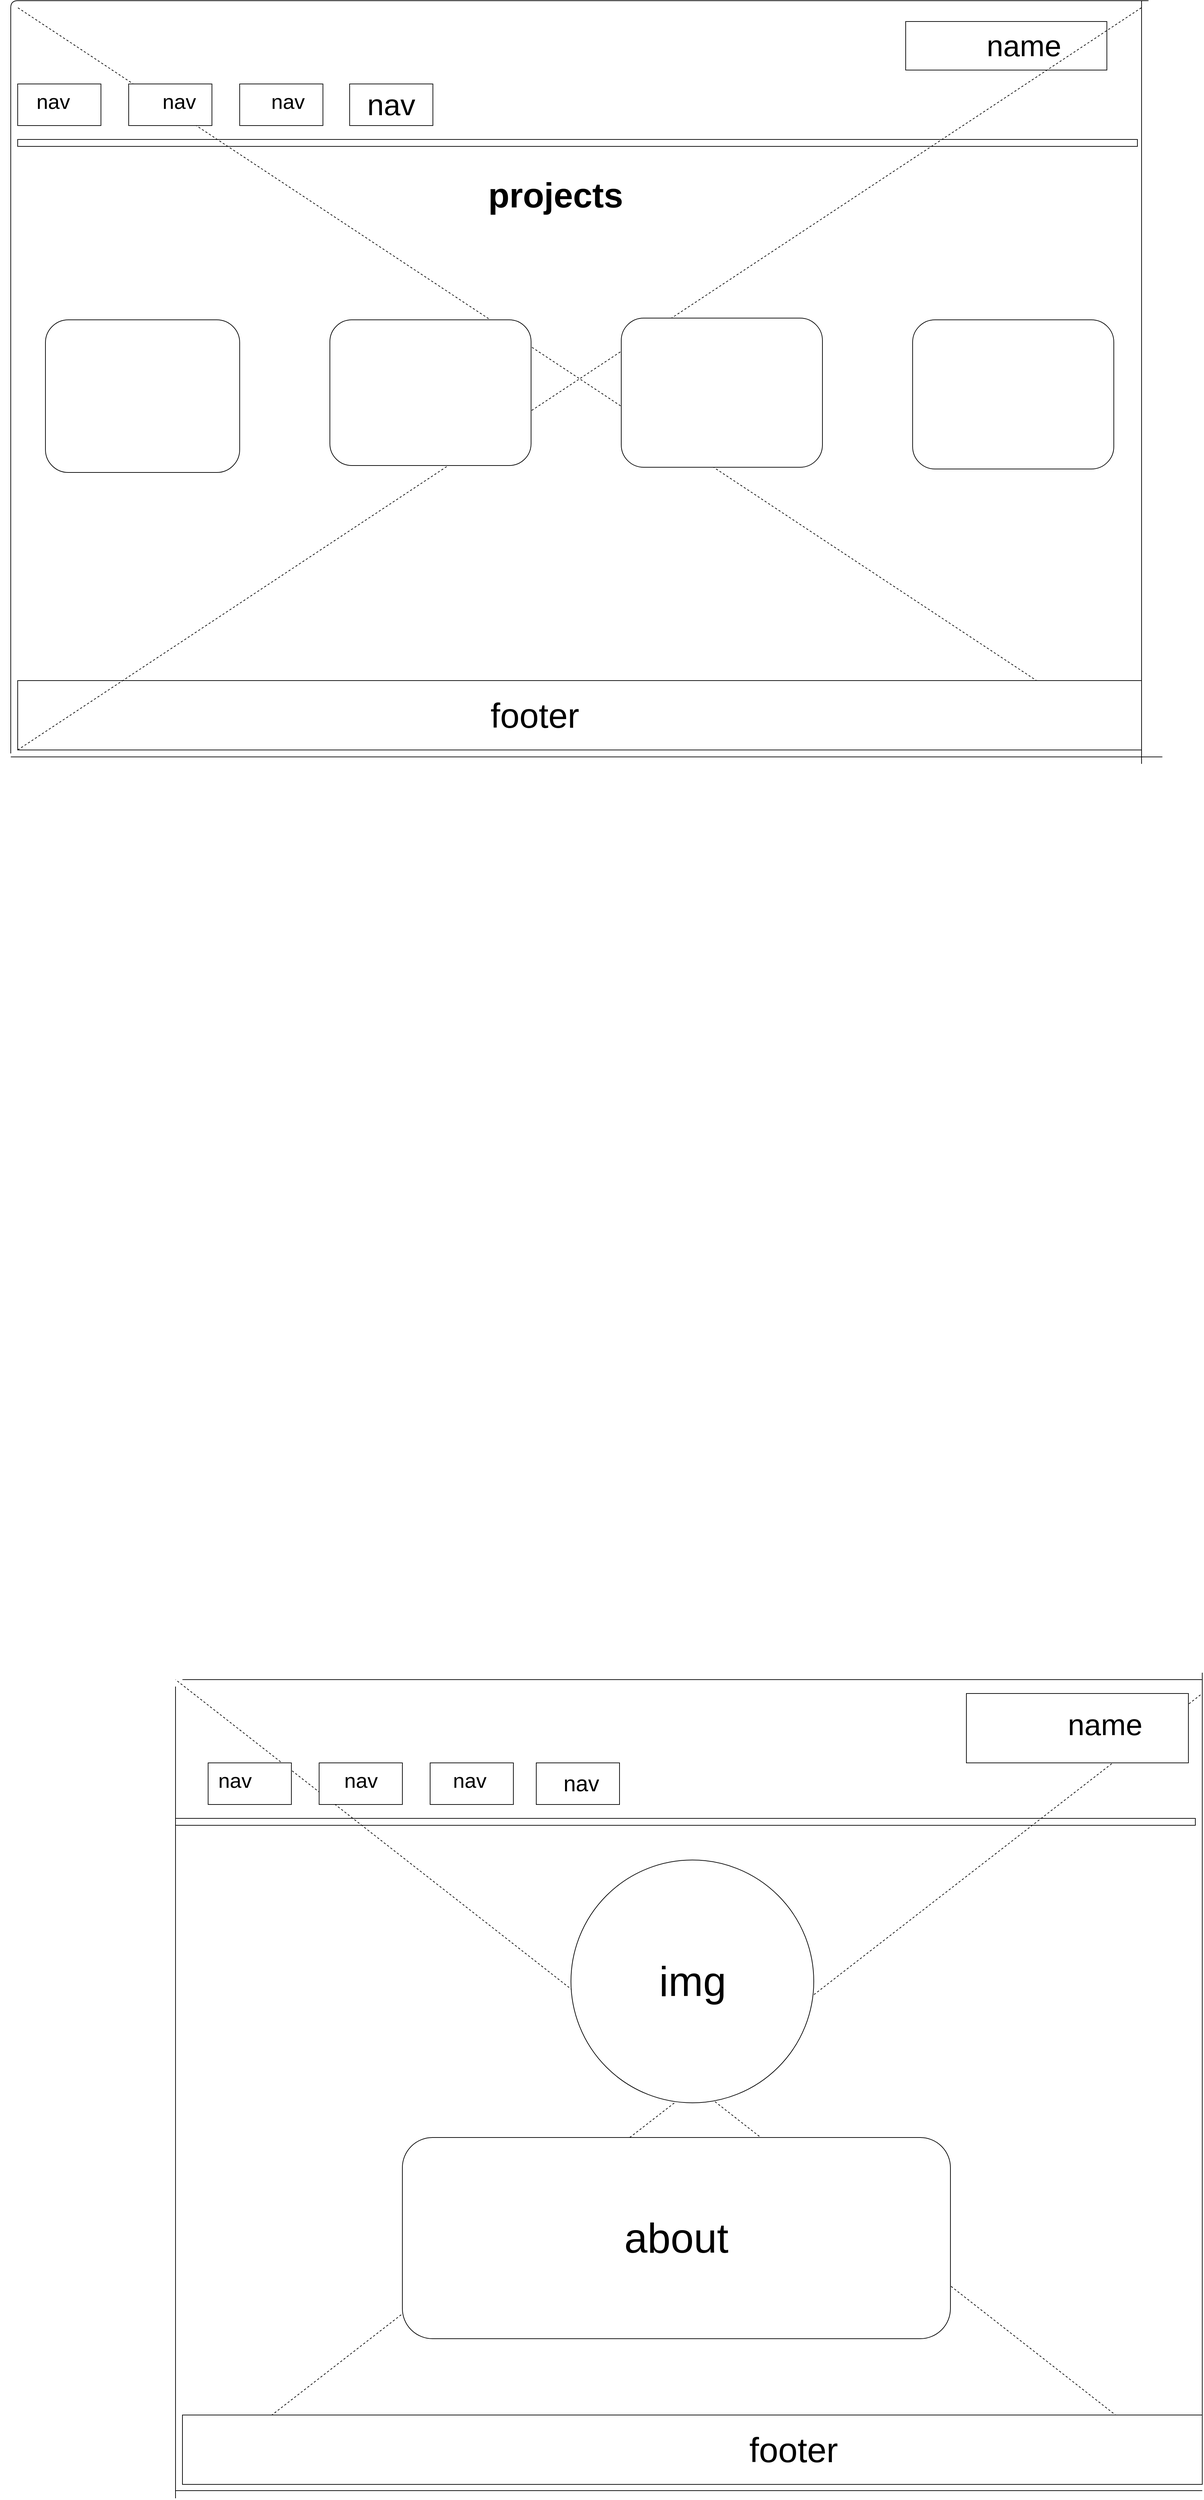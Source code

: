 <mxfile version="13.6.5" type="device"><diagram id="KaYEQry_LbOv4SLQJEKE" name="Page-1"><mxGraphModel dx="4620" dy="5024" grid="1" gridSize="10" guides="1" tooltips="1" connect="1" arrows="1" fold="1" page="1" pageScale="1" pageWidth="827" pageHeight="1169" math="0" shadow="0"><root><mxCell id="0"/><mxCell id="1" parent="0"/><mxCell id="NBiCOY7E4Hh1WoQ2UVL0-1" value="" style="rounded=0;whiteSpace=wrap;html=1;" parent="1" vertex="1"><mxGeometry x="-1110" y="200" width="1470" height="10" as="geometry"/></mxCell><mxCell id="NBiCOY7E4Hh1WoQ2UVL0-3" value="" style="endArrow=none;dashed=1;html=1;exitX=0;exitY=1;exitDx=0;exitDy=0;" parent="1" source="NBiCOY7E4Hh1WoQ2UVL0-12" edge="1"><mxGeometry width="50" height="50" relative="1" as="geometry"><mxPoint y="1170" as="sourcePoint"/><mxPoint x="370" y="20" as="targetPoint"/></mxGeometry></mxCell><mxCell id="NBiCOY7E4Hh1WoQ2UVL0-4" value="" style="endArrow=none;dashed=1;html=1;" parent="1" edge="1"><mxGeometry width="50" height="50" relative="1" as="geometry"><mxPoint x="360" y="1150" as="sourcePoint"/><mxPoint x="-1110" as="targetPoint"/></mxGeometry></mxCell><mxCell id="NBiCOY7E4Hh1WoQ2UVL0-5" value="" style="rounded=0;whiteSpace=wrap;html=1;" parent="1" vertex="1"><mxGeometry x="-1063" y="120" width="120" height="60" as="geometry"/></mxCell><mxCell id="NBiCOY7E4Hh1WoQ2UVL0-6" value="" style="rounded=0;whiteSpace=wrap;html=1;" parent="1" vertex="1"><mxGeometry x="-903" y="120" width="120" height="60" as="geometry"/></mxCell><mxCell id="NBiCOY7E4Hh1WoQ2UVL0-7" value="" style="rounded=0;whiteSpace=wrap;html=1;" parent="1" vertex="1"><mxGeometry x="-743" y="120" width="120" height="60" as="geometry"/></mxCell><mxCell id="NBiCOY7E4Hh1WoQ2UVL0-8" value="" style="ellipse;whiteSpace=wrap;html=1;aspect=fixed;" parent="1" vertex="1"><mxGeometry x="-540" y="260" width="350" height="350" as="geometry"/></mxCell><mxCell id="NBiCOY7E4Hh1WoQ2UVL0-9" value="" style="rounded=0;whiteSpace=wrap;html=1;" parent="1" vertex="1"><mxGeometry x="30" y="20" width="320" height="100" as="geometry"/></mxCell><mxCell id="NBiCOY7E4Hh1WoQ2UVL0-10" value="&lt;span style=&quot;font-size: 43px&quot;&gt;name&lt;/span&gt;" style="text;html=1;strokeColor=none;fillColor=none;align=center;verticalAlign=middle;whiteSpace=wrap;rounded=0;" parent="1" vertex="1"><mxGeometry x="90" width="280" height="130" as="geometry"/></mxCell><mxCell id="NBiCOY7E4Hh1WoQ2UVL0-11" value="&lt;span style=&quot;font-size: 30px&quot;&gt;nav&amp;nbsp; &amp;nbsp; &amp;nbsp; &amp;nbsp; &amp;nbsp; &amp;nbsp; &amp;nbsp; &amp;nbsp; nav&amp;nbsp; &amp;nbsp; &amp;nbsp; &amp;nbsp; &amp;nbsp; &amp;nbsp; &amp;nbsp;nav&lt;/span&gt;" style="text;html=1;strokeColor=none;fillColor=none;align=center;verticalAlign=middle;whiteSpace=wrap;rounded=0;" parent="1" vertex="1"><mxGeometry x="-1100" y="100" width="490" height="90" as="geometry"/></mxCell><mxCell id="NBiCOY7E4Hh1WoQ2UVL0-12" value="" style="rounded=0;whiteSpace=wrap;html=1;" parent="1" vertex="1"><mxGeometry x="-1100" y="1060" width="1470" height="100" as="geometry"/></mxCell><mxCell id="NBiCOY7E4Hh1WoQ2UVL0-13" value="&lt;font style=&quot;font-size: 50px&quot;&gt;footer&lt;br&gt;&lt;/font&gt;" style="text;html=1;strokeColor=none;fillColor=none;align=center;verticalAlign=middle;whiteSpace=wrap;rounded=0;" parent="1" vertex="1"><mxGeometry x="-594" y="1070" width="750" height="80" as="geometry"/></mxCell><mxCell id="NBiCOY7E4Hh1WoQ2UVL0-14" value="" style="rounded=1;whiteSpace=wrap;html=1;" parent="1" vertex="1"><mxGeometry x="-783" y="660" width="790" height="290" as="geometry"/></mxCell><mxCell id="NBiCOY7E4Hh1WoQ2UVL0-15" value="&lt;font style=&quot;font-size: 60px&quot;&gt;img&lt;br&gt;&lt;/font&gt;" style="text;html=1;strokeColor=none;fillColor=none;align=center;verticalAlign=middle;whiteSpace=wrap;rounded=0;" parent="1" vertex="1"><mxGeometry x="-502.5" y="360" width="275" height="150" as="geometry"/></mxCell><mxCell id="NBiCOY7E4Hh1WoQ2UVL0-16" value="&lt;font style=&quot;font-size: 60px&quot;&gt;about&lt;/font&gt;" style="text;html=1;strokeColor=none;fillColor=none;align=center;verticalAlign=middle;whiteSpace=wrap;rounded=0;" parent="1" vertex="1"><mxGeometry x="-739" y="645" width="702" height="320" as="geometry"/></mxCell><mxCell id="iZEbyL1tehQ7D-LMx015-1" value="" style="endArrow=none;html=1;" edge="1" parent="1"><mxGeometry width="50" height="50" relative="1" as="geometry"><mxPoint x="-1110" y="1180" as="sourcePoint"/><mxPoint x="-1110" y="10" as="targetPoint"/></mxGeometry></mxCell><mxCell id="iZEbyL1tehQ7D-LMx015-2" value="" style="endArrow=none;html=1;" edge="1" parent="1"><mxGeometry width="50" height="50" relative="1" as="geometry"><mxPoint x="370" y="1160" as="sourcePoint"/><mxPoint x="370" y="-10" as="targetPoint"/></mxGeometry></mxCell><mxCell id="iZEbyL1tehQ7D-LMx015-3" value="" style="endArrow=none;html=1;" edge="1" parent="1"><mxGeometry width="50" height="50" relative="1" as="geometry"><mxPoint x="-1100" as="sourcePoint"/><mxPoint x="370" as="targetPoint"/></mxGeometry></mxCell><mxCell id="iZEbyL1tehQ7D-LMx015-4" value="" style="endArrow=none;html=1;" edge="1" parent="1"><mxGeometry width="50" height="50" relative="1" as="geometry"><mxPoint x="-1110" y="1169" as="sourcePoint"/><mxPoint x="370" y="1169" as="targetPoint"/></mxGeometry></mxCell><mxCell id="iZEbyL1tehQ7D-LMx015-5" value="" style="rounded=0;whiteSpace=wrap;html=1;" vertex="1" parent="1"><mxGeometry x="-590" y="120" width="120" height="60" as="geometry"/></mxCell><mxCell id="iZEbyL1tehQ7D-LMx015-6" value="&lt;font style=&quot;font-size: 32px&quot;&gt;nav&lt;/font&gt;" style="text;html=1;strokeColor=none;fillColor=none;align=center;verticalAlign=middle;whiteSpace=wrap;rounded=0;" vertex="1" parent="1"><mxGeometry x="-580" y="115" width="110" height="70" as="geometry"/></mxCell><mxCell id="iZEbyL1tehQ7D-LMx015-67" value="" style="rounded=0;whiteSpace=wrap;html=1;" vertex="1" parent="1"><mxGeometry x="-1337.5" y="-2220" width="1614" height="10" as="geometry"/></mxCell><mxCell id="iZEbyL1tehQ7D-LMx015-68" value="" style="endArrow=none;dashed=1;html=1;" edge="1" parent="1"><mxGeometry width="50" height="50" relative="1" as="geometry"><mxPoint x="282.5" y="-1340" as="sourcePoint"/><mxPoint x="-1337.5" y="-2410" as="targetPoint"/></mxGeometry></mxCell><mxCell id="iZEbyL1tehQ7D-LMx015-69" value="" style="rounded=0;whiteSpace=wrap;html=1;" vertex="1" parent="1"><mxGeometry x="-1337.5" y="-2300" width="120" height="60" as="geometry"/></mxCell><mxCell id="iZEbyL1tehQ7D-LMx015-70" value="" style="rounded=0;whiteSpace=wrap;html=1;" vertex="1" parent="1"><mxGeometry x="-1177.5" y="-2300" width="120" height="60" as="geometry"/></mxCell><mxCell id="iZEbyL1tehQ7D-LMx015-71" value="" style="rounded=0;whiteSpace=wrap;html=1;" vertex="1" parent="1"><mxGeometry x="-1017.5" y="-2300" width="120" height="60" as="geometry"/></mxCell><mxCell id="iZEbyL1tehQ7D-LMx015-72" value="" style="rounded=0;whiteSpace=wrap;html=1;" vertex="1" parent="1"><mxGeometry x="-57.5" y="-2390" width="290" height="70" as="geometry"/></mxCell><mxCell id="iZEbyL1tehQ7D-LMx015-73" value="&lt;span style=&quot;font-size: 43px&quot;&gt;name&lt;/span&gt;" style="text;html=1;strokeColor=none;fillColor=none;align=center;verticalAlign=middle;whiteSpace=wrap;rounded=0;" vertex="1" parent="1"><mxGeometry x="-27.5" y="-2420" width="280" height="130" as="geometry"/></mxCell><mxCell id="iZEbyL1tehQ7D-LMx015-74" value="&lt;span style=&quot;font-size: 30px&quot;&gt;nav&amp;nbsp; &amp;nbsp; &amp;nbsp; &amp;nbsp; &amp;nbsp; &amp;nbsp; &amp;nbsp; &amp;nbsp; nav&amp;nbsp; &amp;nbsp; &amp;nbsp; &amp;nbsp; &amp;nbsp; &amp;nbsp; &amp;nbsp;nav&lt;/span&gt;" style="text;html=1;strokeColor=none;fillColor=none;align=center;verticalAlign=middle;whiteSpace=wrap;rounded=0;" vertex="1" parent="1"><mxGeometry x="-1362.5" y="-2320" width="490" height="90" as="geometry"/></mxCell><mxCell id="iZEbyL1tehQ7D-LMx015-75" value="" style="rounded=0;whiteSpace=wrap;html=1;" vertex="1" parent="1"><mxGeometry x="-1337.5" y="-1440" width="1620" height="100" as="geometry"/></mxCell><mxCell id="iZEbyL1tehQ7D-LMx015-76" value="&lt;font style=&quot;font-size: 50px&quot;&gt;footer&lt;br&gt;&lt;/font&gt;" style="text;html=1;strokeColor=none;fillColor=none;align=center;verticalAlign=middle;whiteSpace=wrap;rounded=0;" vertex="1" parent="1"><mxGeometry x="-967.5" y="-1430" width="750" height="80" as="geometry"/></mxCell><mxCell id="iZEbyL1tehQ7D-LMx015-77" value="" style="endArrow=none;html=1;" edge="1" parent="1"><mxGeometry width="50" height="50" relative="1" as="geometry"><mxPoint x="-1347.5" y="-1335" as="sourcePoint"/><mxPoint x="292.5" y="-2420" as="targetPoint"/><Array as="points"><mxPoint x="-1347.5" y="-2420"/></Array></mxGeometry></mxCell><mxCell id="iZEbyL1tehQ7D-LMx015-78" value="" style="endArrow=none;html=1;" edge="1" parent="1"><mxGeometry width="50" height="50" relative="1" as="geometry"><mxPoint x="-1347.5" y="-1330" as="sourcePoint"/><mxPoint x="312.5" y="-1330" as="targetPoint"/></mxGeometry></mxCell><mxCell id="iZEbyL1tehQ7D-LMx015-79" value="" style="endArrow=none;dashed=1;html=1;exitX=0;exitY=1;exitDx=0;exitDy=0;" edge="1" parent="1" source="iZEbyL1tehQ7D-LMx015-75"><mxGeometry width="50" height="50" relative="1" as="geometry"><mxPoint x="-547.5" y="-1340.0" as="sourcePoint"/><mxPoint x="282.5" y="-2410" as="targetPoint"/></mxGeometry></mxCell><mxCell id="iZEbyL1tehQ7D-LMx015-80" value="" style="endArrow=none;html=1;" edge="1" parent="1"><mxGeometry width="50" height="50" relative="1" as="geometry"><mxPoint x="282.5" y="-1320" as="sourcePoint"/><mxPoint x="282.5" y="-2420" as="targetPoint"/><Array as="points"><mxPoint x="282.5" y="-1770"/></Array></mxGeometry></mxCell><mxCell id="iZEbyL1tehQ7D-LMx015-81" value="&lt;font style=&quot;font-size: 50px&quot;&gt;&lt;b&gt;projects&lt;br&gt;&lt;/b&gt;&lt;/font&gt;" style="text;html=1;strokeColor=none;fillColor=none;align=center;verticalAlign=middle;whiteSpace=wrap;rounded=0;" vertex="1" parent="1"><mxGeometry x="-717.5" y="-2230" width="310" height="180" as="geometry"/></mxCell><mxCell id="iZEbyL1tehQ7D-LMx015-82" value="" style="rounded=1;whiteSpace=wrap;html=1;" vertex="1" parent="1"><mxGeometry x="-1297.5" y="-1960" width="280" height="220" as="geometry"/></mxCell><mxCell id="iZEbyL1tehQ7D-LMx015-83" value="" style="rounded=1;whiteSpace=wrap;html=1;" vertex="1" parent="1"><mxGeometry x="-887.5" y="-1960" width="290" height="210" as="geometry"/></mxCell><mxCell id="iZEbyL1tehQ7D-LMx015-84" value="" style="rounded=1;whiteSpace=wrap;html=1;" vertex="1" parent="1"><mxGeometry x="-467.5" y="-1962.5" width="290" height="215" as="geometry"/></mxCell><mxCell id="iZEbyL1tehQ7D-LMx015-85" value="" style="rounded=1;whiteSpace=wrap;html=1;" vertex="1" parent="1"><mxGeometry x="-47.5" y="-1960" width="290" height="215" as="geometry"/></mxCell><mxCell id="iZEbyL1tehQ7D-LMx015-86" value="" style="rounded=0;whiteSpace=wrap;html=1;" vertex="1" parent="1"><mxGeometry x="-859" y="-2300" width="120" height="60" as="geometry"/></mxCell><mxCell id="iZEbyL1tehQ7D-LMx015-87" value="&lt;span style=&quot;font-size: 43px&quot;&gt;nav&lt;/span&gt;" style="text;html=1;strokeColor=none;fillColor=none;align=center;verticalAlign=middle;whiteSpace=wrap;rounded=0;" vertex="1" parent="1"><mxGeometry x="-939" y="-2335" width="280" height="130" as="geometry"/></mxCell></root></mxGraphModel></diagram></mxfile>